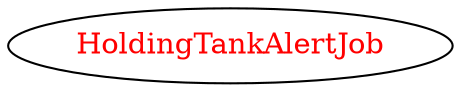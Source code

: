 digraph dependencyGraph {
 concentrate=true;
 ranksep="2.0";
 rankdir="LR"; 
 splines="ortho";
"HoldingTankAlertJob" [fontcolor="red"];
}